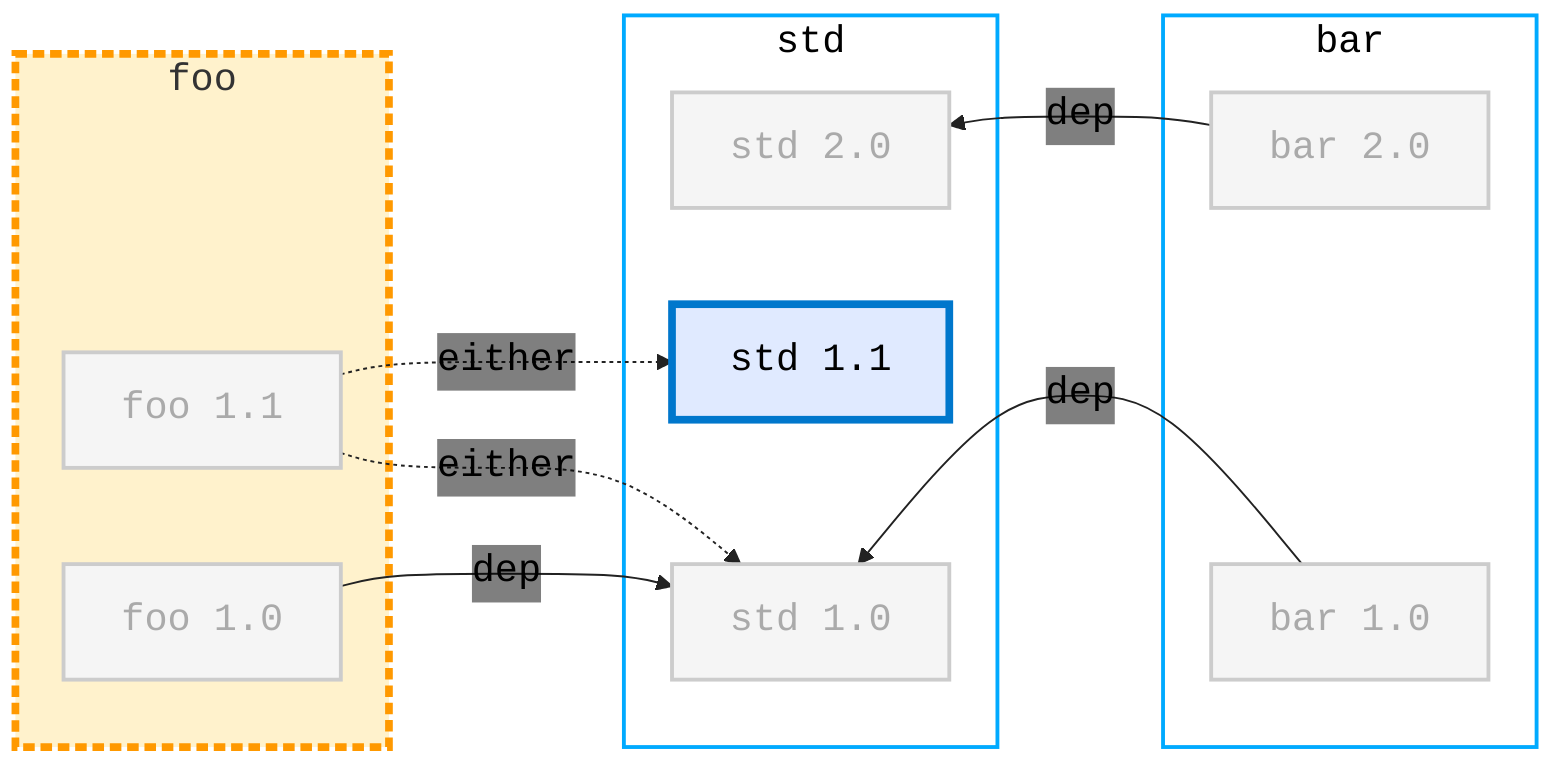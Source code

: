%% Mermaid diagram generator for resolution steps
%% This version represents the diagram plus highlight states for resolution logic

%%{ init: {
  'themeVariables': {
    'edgeLabelBackground': 'transparent',
    "fontSize": "20px",
    "fontFamily": "monospace",
    'textAlign': 'center',
    'wrap': true
    }
} }%%
flowchart LR
  subgraph FOO [foo]
    direction TB
    foo20[ ]:::invisible
    foo11["foo 1.1"]
    foo10["foo 1.0"]
  end

  subgraph STD [std]
    direction TB
    std20["std 2.0"]
    std11["std 1.1"]
    std10["std 1.0"]
  end

  subgraph BAR [bar]
    direction TB
    bar20["bar 2.0"]
    bar11[ ]:::invisible
    bar10["bar 1.0"]
  end

  FOO ~~~ STD
  STD ~~~ BAR
  foo10 ~~~ std10 ~~~ bar10
  %% foo11 ~~~ std11 ~~~ bar11
  %% foo20 ~~~ std20 ~~~ bar20
  foo10 -->|dep| std10
  foo11 -.->|either| std10
  foo11 -.->|either| std11
  bar10 -->|dep| std10
  bar20 -->|dep| std20

  linkStyle default stroke:#222, color:#000, background:#fff

  %% Base category styles
  classDef foo fill:#e0f8e0, stroke:#ccc, stroke-width:2px, color:#000;
  classDef std fill:#e0eaff, stroke:#ccc, stroke-width:2px, color:#000;
  classDef bar fill:#ffe0e0, stroke:#ccc, stroke-width:2px, color:#000;

  %% Role-based overlays
  classDef selectedLocal stroke:#0077cc, stroke-width:4px, stroke-width:4px;
  classDef selectedInstall stroke:#f90, stroke-width:4px;

  %% Inactive nodes
  classDef faded fill:#f5f5f5, stroke:#ccc, color:#aaa;

  %% Subgraph hint for to-install selection
  classDef subgraphStyle fill:#fff, stroke:#0af, stroke-width:2px, color:#000
  classDef invisible fill:transparent, stroke:none, color:transparent
  classDef selectedGroup fill:#fff2cc, stroke:#f90, stroke-width:4px, stroke-dasharray: 6 3;

  %% Assign base categories (default for all nodes)
  class foo10,foo11 foo
  class std10,std11,std20 std
  class bar10,bar20 bar


  %% State: Initial: std1.1 installed, selecting foo

  class foo10 faded

  class foo11 faded

  class std10 faded

  class std11 selectedLocal

  class std20 faded

  class bar10 faded

  class bar20 faded


  class FOO selectedGroup

  class STD subgraphStyle

  class BAR subgraphStyle